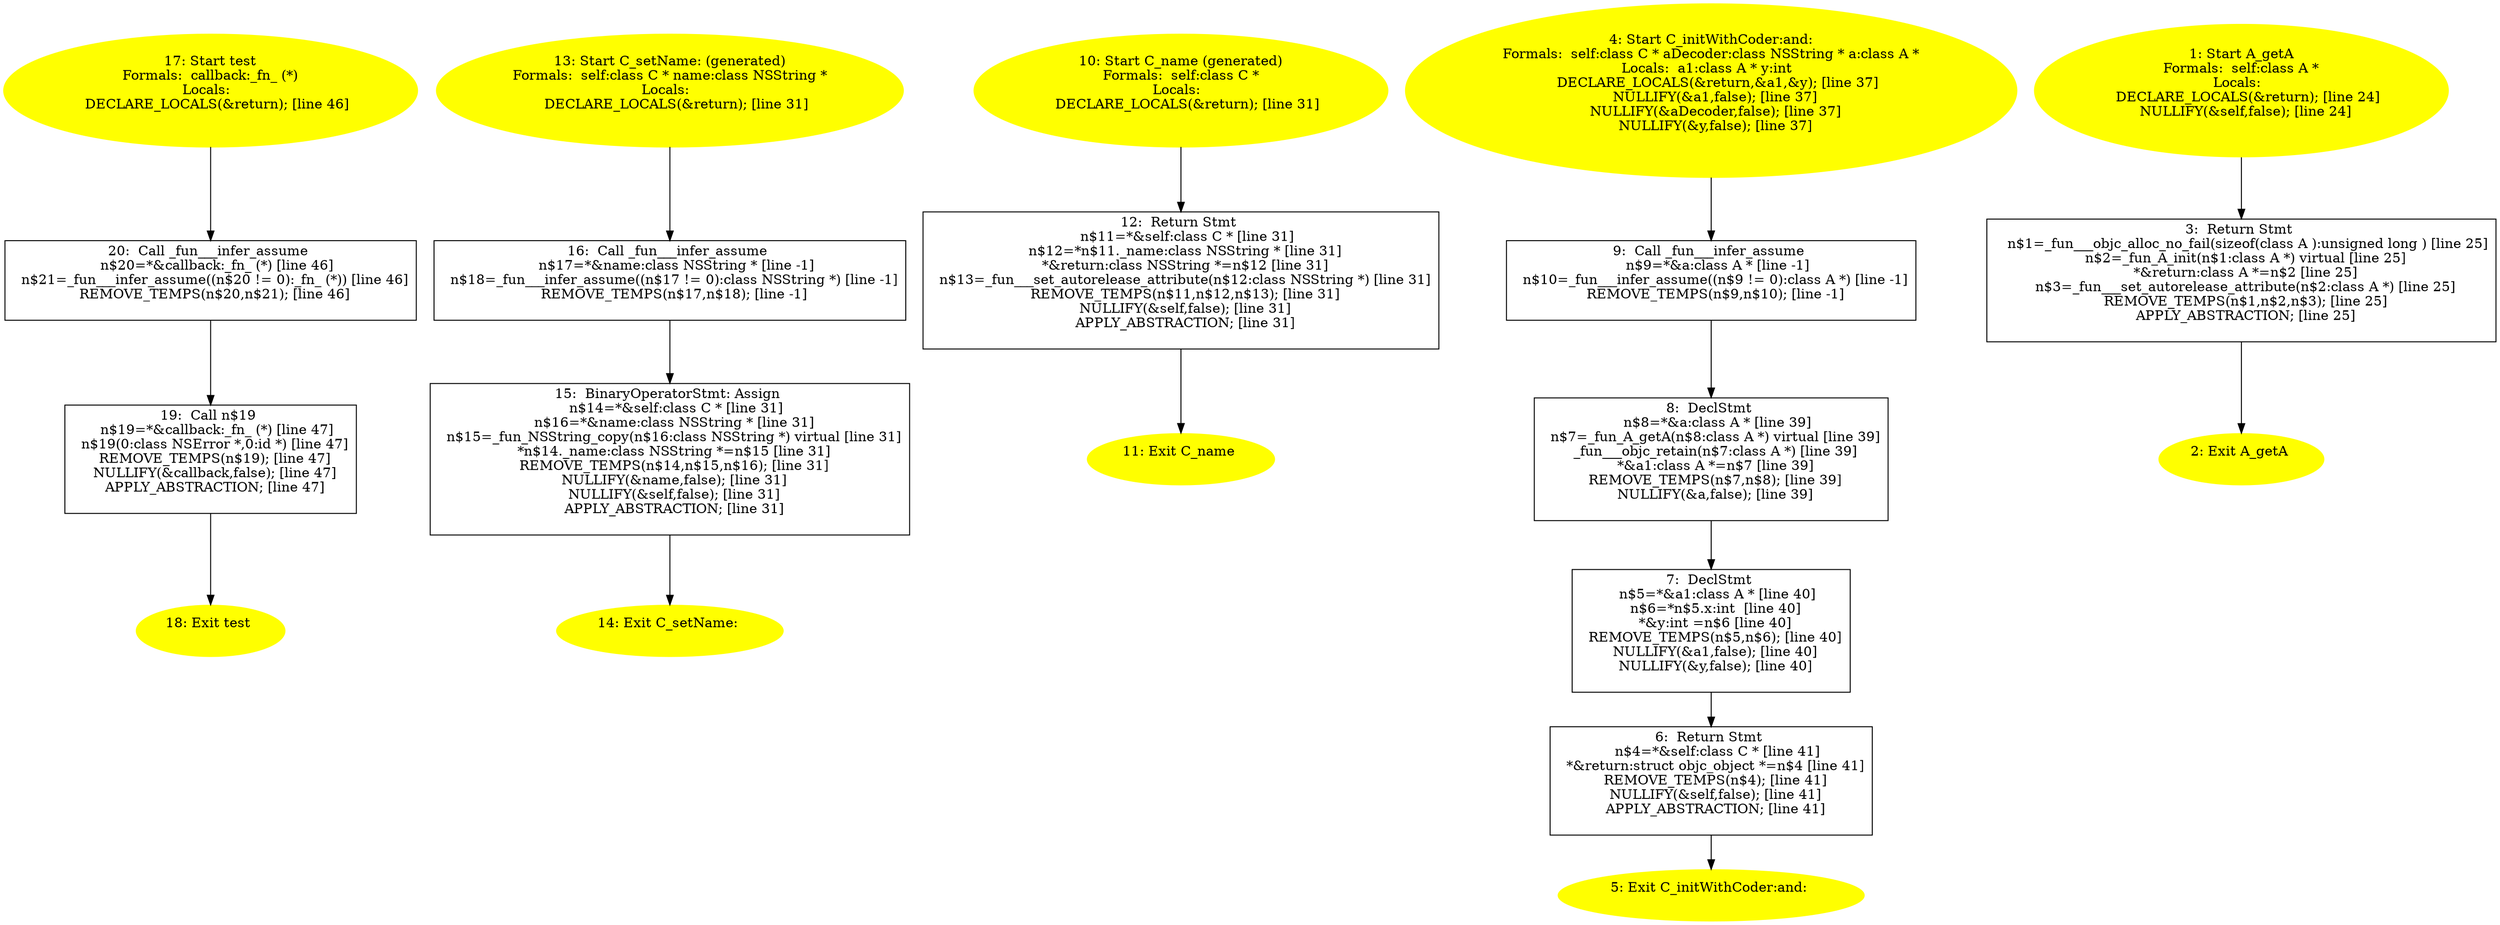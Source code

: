 digraph iCFG {
20 [label="20:  Call _fun___infer_assume \n   n$20=*&callback:_fn_ (*) [line 46]\n  n$21=_fun___infer_assume((n$20 != 0):_fn_ (*)) [line 46]\n  REMOVE_TEMPS(n$20,n$21); [line 46]\n " shape="box"]
	

	 20 -> 19 ;
19 [label="19:  Call n$19 \n   n$19=*&callback:_fn_ (*) [line 47]\n  n$19(0:class NSError *,0:id *) [line 47]\n  REMOVE_TEMPS(n$19); [line 47]\n  NULLIFY(&callback,false); [line 47]\n  APPLY_ABSTRACTION; [line 47]\n " shape="box"]
	

	 19 -> 18 ;
18 [label="18: Exit test \n  " color=yellow style=filled]
	

17 [label="17: Start test\nFormals:  callback:_fn_ (*)\nLocals:  \n   DECLARE_LOCALS(&return); [line 46]\n " color=yellow style=filled]
	

	 17 -> 20 ;
16 [label="16:  Call _fun___infer_assume \n   n$17=*&name:class NSString * [line -1]\n  n$18=_fun___infer_assume((n$17 != 0):class NSString *) [line -1]\n  REMOVE_TEMPS(n$17,n$18); [line -1]\n " shape="box"]
	

	 16 -> 15 ;
15 [label="15:  BinaryOperatorStmt: Assign \n   n$14=*&self:class C * [line 31]\n  n$16=*&name:class NSString * [line 31]\n  n$15=_fun_NSString_copy(n$16:class NSString *) virtual [line 31]\n  *n$14._name:class NSString *=n$15 [line 31]\n  REMOVE_TEMPS(n$14,n$15,n$16); [line 31]\n  NULLIFY(&name,false); [line 31]\n  NULLIFY(&self,false); [line 31]\n  APPLY_ABSTRACTION; [line 31]\n " shape="box"]
	

	 15 -> 14 ;
14 [label="14: Exit C_setName: \n  " color=yellow style=filled]
	

13 [label="13: Start C_setName: (generated)\nFormals:  self:class C * name:class NSString *\nLocals:  \n   DECLARE_LOCALS(&return); [line 31]\n " color=yellow style=filled]
	

	 13 -> 16 ;
12 [label="12:  Return Stmt \n   n$11=*&self:class C * [line 31]\n  n$12=*n$11._name:class NSString * [line 31]\n  *&return:class NSString *=n$12 [line 31]\n  n$13=_fun___set_autorelease_attribute(n$12:class NSString *) [line 31]\n  REMOVE_TEMPS(n$11,n$12,n$13); [line 31]\n  NULLIFY(&self,false); [line 31]\n  APPLY_ABSTRACTION; [line 31]\n " shape="box"]
	

	 12 -> 11 ;
11 [label="11: Exit C_name \n  " color=yellow style=filled]
	

10 [label="10: Start C_name (generated)\nFormals:  self:class C *\nLocals:  \n   DECLARE_LOCALS(&return); [line 31]\n " color=yellow style=filled]
	

	 10 -> 12 ;
9 [label="9:  Call _fun___infer_assume \n   n$9=*&a:class A * [line -1]\n  n$10=_fun___infer_assume((n$9 != 0):class A *) [line -1]\n  REMOVE_TEMPS(n$9,n$10); [line -1]\n " shape="box"]
	

	 9 -> 8 ;
8 [label="8:  DeclStmt \n   n$8=*&a:class A * [line 39]\n  n$7=_fun_A_getA(n$8:class A *) virtual [line 39]\n  _fun___objc_retain(n$7:class A *) [line 39]\n  *&a1:class A *=n$7 [line 39]\n  REMOVE_TEMPS(n$7,n$8); [line 39]\n  NULLIFY(&a,false); [line 39]\n " shape="box"]
	

	 8 -> 7 ;
7 [label="7:  DeclStmt \n   n$5=*&a1:class A * [line 40]\n  n$6=*n$5.x:int  [line 40]\n  *&y:int =n$6 [line 40]\n  REMOVE_TEMPS(n$5,n$6); [line 40]\n  NULLIFY(&a1,false); [line 40]\n  NULLIFY(&y,false); [line 40]\n " shape="box"]
	

	 7 -> 6 ;
6 [label="6:  Return Stmt \n   n$4=*&self:class C * [line 41]\n  *&return:struct objc_object *=n$4 [line 41]\n  REMOVE_TEMPS(n$4); [line 41]\n  NULLIFY(&self,false); [line 41]\n  APPLY_ABSTRACTION; [line 41]\n " shape="box"]
	

	 6 -> 5 ;
5 [label="5: Exit C_initWithCoder:and: \n  " color=yellow style=filled]
	

4 [label="4: Start C_initWithCoder:and:\nFormals:  self:class C * aDecoder:class NSString * a:class A *\nLocals:  a1:class A * y:int  \n   DECLARE_LOCALS(&return,&a1,&y); [line 37]\n  NULLIFY(&a1,false); [line 37]\n  NULLIFY(&aDecoder,false); [line 37]\n  NULLIFY(&y,false); [line 37]\n " color=yellow style=filled]
	

	 4 -> 9 ;
3 [label="3:  Return Stmt \n   n$1=_fun___objc_alloc_no_fail(sizeof(class A ):unsigned long ) [line 25]\n  n$2=_fun_A_init(n$1:class A *) virtual [line 25]\n  *&return:class A *=n$2 [line 25]\n  n$3=_fun___set_autorelease_attribute(n$2:class A *) [line 25]\n  REMOVE_TEMPS(n$1,n$2,n$3); [line 25]\n  APPLY_ABSTRACTION; [line 25]\n " shape="box"]
	

	 3 -> 2 ;
2 [label="2: Exit A_getA \n  " color=yellow style=filled]
	

1 [label="1: Start A_getA\nFormals:  self:class A *\nLocals:  \n   DECLARE_LOCALS(&return); [line 24]\n  NULLIFY(&self,false); [line 24]\n " color=yellow style=filled]
	

	 1 -> 3 ;
}

